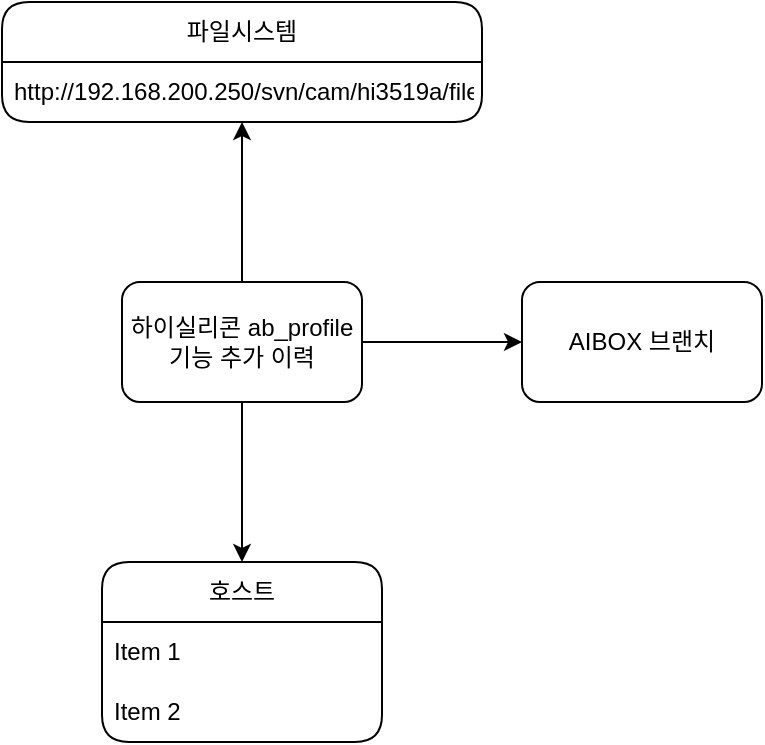<mxfile version="24.7.7">
  <diagram name="페이지-1" id="zaT9mjab4TdyhVPTaE4Q">
    <mxGraphModel dx="1385" dy="761" grid="1" gridSize="10" guides="1" tooltips="1" connect="1" arrows="1" fold="1" page="1" pageScale="1" pageWidth="1920" pageHeight="1200" math="0" shadow="0">
      <root>
        <mxCell id="0" />
        <mxCell id="1" parent="0" />
        <mxCell id="htz90I4wuEhoN8L2-XS3-3" value="" style="edgeStyle=orthogonalEdgeStyle;rounded=0;orthogonalLoop=1;jettySize=auto;html=1;" edge="1" parent="1" source="htz90I4wuEhoN8L2-XS3-1" target="htz90I4wuEhoN8L2-XS3-2">
          <mxGeometry relative="1" as="geometry" />
        </mxCell>
        <mxCell id="htz90I4wuEhoN8L2-XS3-5" value="" style="edgeStyle=orthogonalEdgeStyle;rounded=0;orthogonalLoop=1;jettySize=auto;html=1;" edge="1" parent="1" source="htz90I4wuEhoN8L2-XS3-1">
          <mxGeometry relative="1" as="geometry">
            <mxPoint x="700" y="280" as="targetPoint" />
          </mxGeometry>
        </mxCell>
        <mxCell id="htz90I4wuEhoN8L2-XS3-7" value="" style="edgeStyle=orthogonalEdgeStyle;rounded=0;orthogonalLoop=1;jettySize=auto;html=1;" edge="1" parent="1" source="htz90I4wuEhoN8L2-XS3-1">
          <mxGeometry relative="1" as="geometry">
            <mxPoint x="700" y="500" as="targetPoint" />
          </mxGeometry>
        </mxCell>
        <mxCell id="htz90I4wuEhoN8L2-XS3-1" value="하이실리콘 ab_profile 기능 추가 이력" style="rounded=1;whiteSpace=wrap;html=1;" vertex="1" parent="1">
          <mxGeometry x="640" y="360" width="120" height="60" as="geometry" />
        </mxCell>
        <mxCell id="htz90I4wuEhoN8L2-XS3-2" value="AIBOX 브랜치" style="whiteSpace=wrap;html=1;rounded=1;" vertex="1" parent="1">
          <mxGeometry x="840" y="360" width="120" height="60" as="geometry" />
        </mxCell>
        <mxCell id="htz90I4wuEhoN8L2-XS3-8" value="파일시스템" style="swimlane;fontStyle=0;childLayout=stackLayout;horizontal=1;startSize=30;horizontalStack=0;resizeParent=1;resizeParentMax=0;resizeLast=0;collapsible=1;marginBottom=0;whiteSpace=wrap;html=1;rounded=1;strokeColor=default;align=center;verticalAlign=middle;fontFamily=Helvetica;fontSize=12;fontColor=default;fillColor=default;" vertex="1" parent="1">
          <mxGeometry x="580" y="220" width="240" height="60" as="geometry">
            <mxRectangle x="630" y="160" width="100" height="30" as="alternateBounds" />
          </mxGeometry>
        </mxCell>
        <mxCell id="htz90I4wuEhoN8L2-XS3-9" value="http://192.168.200.250/svn/cam/hi3519a/filesystem/dev/branches/filesys_AIBOX_ADD" style="text;strokeColor=none;fillColor=none;align=left;verticalAlign=middle;spacingLeft=4;spacingRight=4;overflow=hidden;points=[[0,0.5],[1,0.5]];portConstraint=eastwest;rotatable=0;whiteSpace=wrap;html=1;fontFamily=Helvetica;fontSize=12;fontColor=default;" vertex="1" parent="htz90I4wuEhoN8L2-XS3-8">
          <mxGeometry y="30" width="240" height="30" as="geometry" />
        </mxCell>
        <mxCell id="htz90I4wuEhoN8L2-XS3-13" value="호스트" style="swimlane;fontStyle=0;childLayout=stackLayout;horizontal=1;startSize=30;horizontalStack=0;resizeParent=1;resizeParentMax=0;resizeLast=0;collapsible=1;marginBottom=0;whiteSpace=wrap;html=1;rounded=1;strokeColor=default;align=center;verticalAlign=middle;fontFamily=Helvetica;fontSize=12;fontColor=default;fillColor=default;" vertex="1" parent="1">
          <mxGeometry x="630" y="500" width="140" height="90" as="geometry" />
        </mxCell>
        <mxCell id="htz90I4wuEhoN8L2-XS3-14" value="Item 1" style="text;strokeColor=none;fillColor=none;align=left;verticalAlign=middle;spacingLeft=4;spacingRight=4;overflow=hidden;points=[[0,0.5],[1,0.5]];portConstraint=eastwest;rotatable=0;whiteSpace=wrap;html=1;fontFamily=Helvetica;fontSize=12;fontColor=default;" vertex="1" parent="htz90I4wuEhoN8L2-XS3-13">
          <mxGeometry y="30" width="140" height="30" as="geometry" />
        </mxCell>
        <mxCell id="htz90I4wuEhoN8L2-XS3-15" value="Item 2" style="text;strokeColor=none;fillColor=none;align=left;verticalAlign=middle;spacingLeft=4;spacingRight=4;overflow=hidden;points=[[0,0.5],[1,0.5]];portConstraint=eastwest;rotatable=0;whiteSpace=wrap;html=1;fontFamily=Helvetica;fontSize=12;fontColor=default;" vertex="1" parent="htz90I4wuEhoN8L2-XS3-13">
          <mxGeometry y="60" width="140" height="30" as="geometry" />
        </mxCell>
      </root>
    </mxGraphModel>
  </diagram>
</mxfile>

